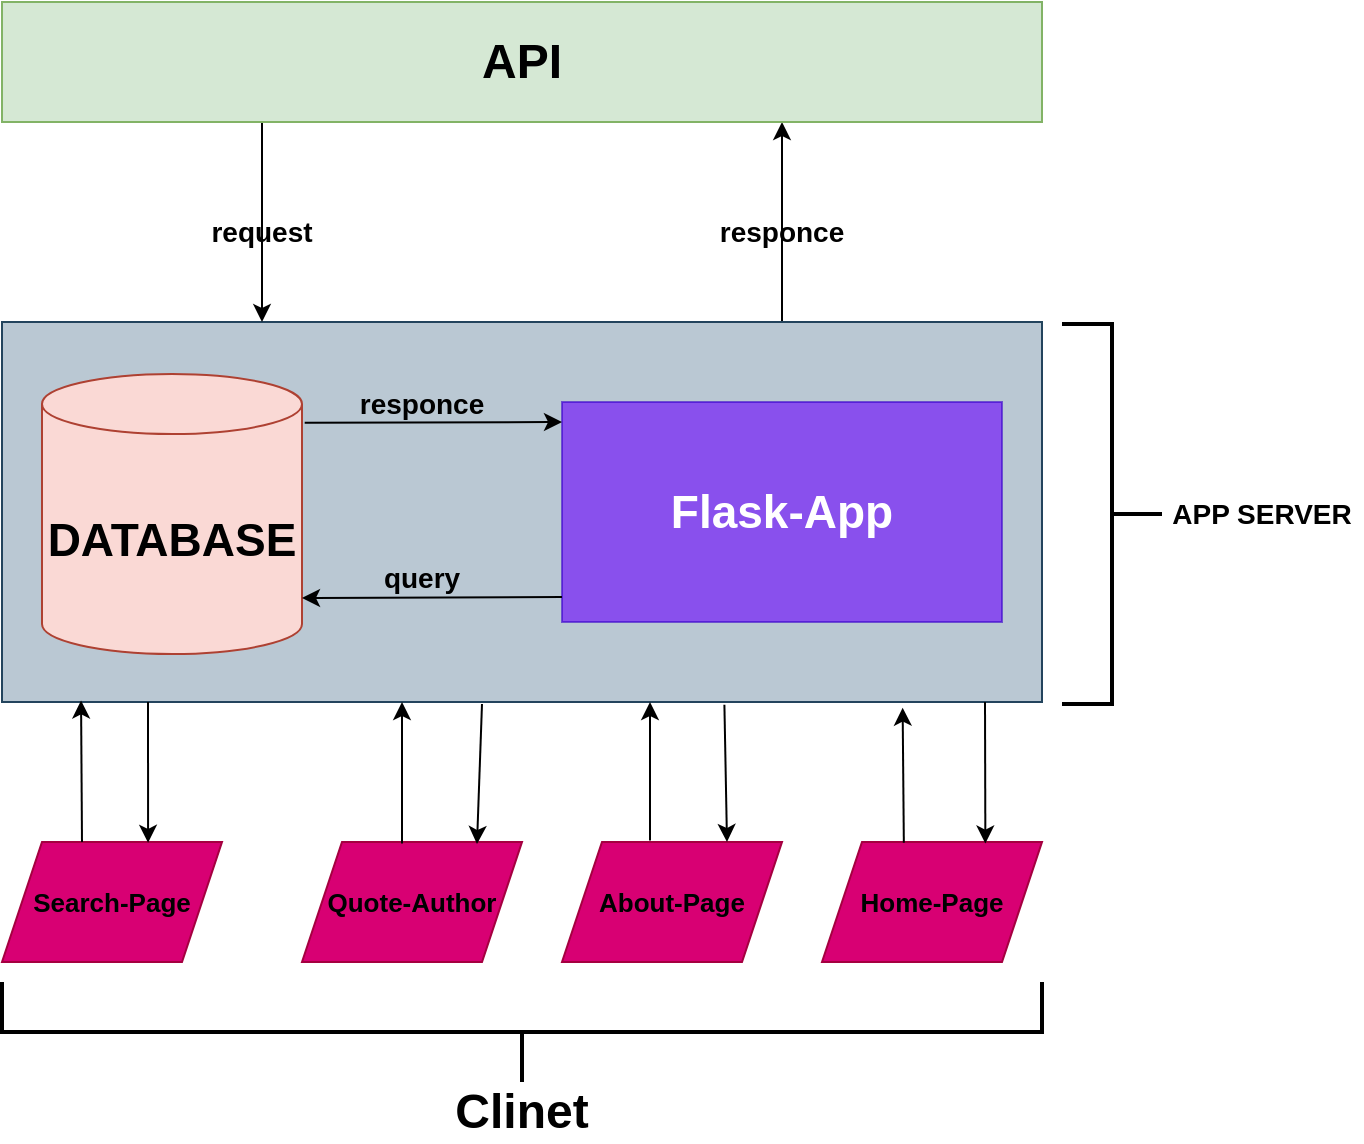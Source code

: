 <mxfile version="24.2.0" type="github">
  <diagram name="Page-1" id="29X9yQcGgdXP1ez2ROOn">
    <mxGraphModel dx="1257" dy="641" grid="1" gridSize="10" guides="1" tooltips="1" connect="1" arrows="1" fold="1" page="1" pageScale="1" pageWidth="850" pageHeight="1100" math="0" shadow="0">
      <root>
        <mxCell id="0" />
        <mxCell id="1" parent="0" />
        <mxCell id="X0sqdMQ3XIA2bhM3Ga_q-32" style="edgeStyle=orthogonalEdgeStyle;rounded=0;orthogonalLoop=1;jettySize=auto;html=1;exitX=0.75;exitY=0;exitDx=0;exitDy=0;entryX=0.75;entryY=1;entryDx=0;entryDy=0;" edge="1" parent="1" source="X0sqdMQ3XIA2bhM3Ga_q-17" target="X0sqdMQ3XIA2bhM3Ga_q-1">
          <mxGeometry relative="1" as="geometry" />
        </mxCell>
        <mxCell id="X0sqdMQ3XIA2bhM3Ga_q-17" value="" style="rounded=0;whiteSpace=wrap;html=1;fillColor=#bac8d3;strokeColor=#23445d;" vertex="1" parent="1">
          <mxGeometry x="80" y="200" width="520" height="190" as="geometry" />
        </mxCell>
        <mxCell id="X0sqdMQ3XIA2bhM3Ga_q-30" style="edgeStyle=orthogonalEdgeStyle;rounded=0;orthogonalLoop=1;jettySize=auto;html=1;exitX=0.25;exitY=1;exitDx=0;exitDy=0;entryX=0.25;entryY=0;entryDx=0;entryDy=0;" edge="1" parent="1" source="X0sqdMQ3XIA2bhM3Ga_q-1" target="X0sqdMQ3XIA2bhM3Ga_q-17">
          <mxGeometry relative="1" as="geometry" />
        </mxCell>
        <mxCell id="X0sqdMQ3XIA2bhM3Ga_q-1" value="&lt;b&gt;&lt;font style=&quot;font-size: 24px;&quot;&gt;API&lt;/font&gt;&lt;/b&gt;" style="rounded=0;whiteSpace=wrap;html=1;fillColor=#d5e8d4;strokeColor=#82b366;" vertex="1" parent="1">
          <mxGeometry x="80" y="40" width="520" height="60" as="geometry" />
        </mxCell>
        <mxCell id="X0sqdMQ3XIA2bhM3Ga_q-2" value="&lt;b&gt;&lt;font style=&quot;font-size: 23px;&quot;&gt;Flask-App&lt;/font&gt;&lt;/b&gt;" style="rounded=0;whiteSpace=wrap;html=1;fillColor=#6a00ff;fontColor=#ffffff;strokeColor=#3700CC;glass=0;shadow=0;opacity=60;" vertex="1" parent="1">
          <mxGeometry x="360" y="240" width="220" height="110" as="geometry" />
        </mxCell>
        <mxCell id="X0sqdMQ3XIA2bhM3Ga_q-5" value="request" style="text;html=1;align=center;verticalAlign=middle;whiteSpace=wrap;rounded=0;fontStyle=1;fontSize=14;textShadow=0;" vertex="1" parent="1">
          <mxGeometry x="180" y="140" width="60" height="30" as="geometry" />
        </mxCell>
        <mxCell id="X0sqdMQ3XIA2bhM3Ga_q-6" value="responce" style="text;html=1;align=center;verticalAlign=middle;whiteSpace=wrap;rounded=0;fontStyle=1;fontSize=14;textShadow=0;" vertex="1" parent="1">
          <mxGeometry x="440" y="140" width="60" height="30" as="geometry" />
        </mxCell>
        <mxCell id="X0sqdMQ3XIA2bhM3Ga_q-11" value="Home-Page" style="shape=parallelogram;perimeter=parallelogramPerimeter;whiteSpace=wrap;html=1;fixedSize=1;fillColor=#d80073;strokeColor=#A50040;fontColor=#000000;fillStyle=auto;fontStyle=1;fontSize=13;" vertex="1" parent="1">
          <mxGeometry x="490" y="460" width="110" height="60" as="geometry" />
        </mxCell>
        <mxCell id="X0sqdMQ3XIA2bhM3Ga_q-12" value="&lt;b&gt;&lt;font style=&quot;font-size: 23px;&quot;&gt;DATABASE&lt;/font&gt;&lt;/b&gt;" style="shape=cylinder3;whiteSpace=wrap;html=1;boundedLbl=1;backgroundOutline=1;size=15;fillColor=#fad9d5;strokeColor=#ae4132;" vertex="1" parent="1">
          <mxGeometry x="100" y="226" width="130" height="140" as="geometry" />
        </mxCell>
        <mxCell id="X0sqdMQ3XIA2bhM3Ga_q-13" value="" style="endArrow=classic;html=1;rounded=0;entryX=-0.015;entryY=0.419;entryDx=0;entryDy=0;exitX=0.985;exitY=0.457;exitDx=0;exitDy=0;exitPerimeter=0;entryPerimeter=0;" edge="1" parent="1">
          <mxGeometry width="50" height="50" relative="1" as="geometry">
            <mxPoint x="231.35" y="250.39" as="sourcePoint" />
            <mxPoint x="360.0" y="250.0" as="targetPoint" />
          </mxGeometry>
        </mxCell>
        <mxCell id="X0sqdMQ3XIA2bhM3Ga_q-14" value="" style="endArrow=classic;html=1;rounded=0;exitX=0;exitY=0.75;exitDx=0;exitDy=0;" edge="1" parent="1">
          <mxGeometry width="50" height="50" relative="1" as="geometry">
            <mxPoint x="360" y="337.5" as="sourcePoint" />
            <mxPoint x="230" y="338" as="targetPoint" />
          </mxGeometry>
        </mxCell>
        <mxCell id="X0sqdMQ3XIA2bhM3Ga_q-15" value="APP SERVER" style="text;html=1;align=center;verticalAlign=middle;whiteSpace=wrap;rounded=0;fontStyle=1;fontSize=14;textShadow=0;" vertex="1" parent="1">
          <mxGeometry x="660" y="281" width="100" height="30" as="geometry" />
        </mxCell>
        <mxCell id="X0sqdMQ3XIA2bhM3Ga_q-16" value="query" style="text;html=1;align=center;verticalAlign=middle;whiteSpace=wrap;rounded=0;fontStyle=1;fontSize=14;textShadow=0;" vertex="1" parent="1">
          <mxGeometry x="260" y="313" width="60" height="30" as="geometry" />
        </mxCell>
        <mxCell id="X0sqdMQ3XIA2bhM3Ga_q-19" value="" style="strokeWidth=2;html=1;shape=mxgraph.flowchart.annotation_2;align=left;labelPosition=right;pointerEvents=1;direction=west;" vertex="1" parent="1">
          <mxGeometry x="610" y="201" width="50" height="190" as="geometry" />
        </mxCell>
        <mxCell id="X0sqdMQ3XIA2bhM3Ga_q-20" value="responce" style="text;html=1;align=center;verticalAlign=middle;whiteSpace=wrap;rounded=0;fontStyle=1;fontSize=14;textShadow=0;" vertex="1" parent="1">
          <mxGeometry x="260" y="226" width="60" height="30" as="geometry" />
        </mxCell>
        <mxCell id="X0sqdMQ3XIA2bhM3Ga_q-23" value="About-Page" style="shape=parallelogram;perimeter=parallelogramPerimeter;whiteSpace=wrap;html=1;fixedSize=1;fillColor=#d80073;strokeColor=#A50040;fontColor=#000000;fillStyle=auto;fontStyle=1;fontSize=13;" vertex="1" parent="1">
          <mxGeometry x="360" y="460" width="110" height="60" as="geometry" />
        </mxCell>
        <mxCell id="X0sqdMQ3XIA2bhM3Ga_q-24" value="Quote-Author" style="shape=parallelogram;perimeter=parallelogramPerimeter;whiteSpace=wrap;html=1;fixedSize=1;fillColor=#d80073;strokeColor=#A50040;fontColor=#000000;fillStyle=auto;fontStyle=1;fontSize=13;" vertex="1" parent="1">
          <mxGeometry x="230" y="460" width="110" height="60" as="geometry" />
        </mxCell>
        <mxCell id="X0sqdMQ3XIA2bhM3Ga_q-33" value="Search-Page" style="shape=parallelogram;perimeter=parallelogramPerimeter;whiteSpace=wrap;html=1;fixedSize=1;fillColor=#d80073;strokeColor=#A50040;fontColor=#000000;fillStyle=auto;fontStyle=1;fontSize=13;" vertex="1" parent="1">
          <mxGeometry x="80" y="460" width="110" height="60" as="geometry" />
        </mxCell>
        <mxCell id="X0sqdMQ3XIA2bhM3Ga_q-51" value="" style="endArrow=classic;html=1;rounded=0;entryX=0.888;entryY=0.013;entryDx=0;entryDy=0;entryPerimeter=0;" edge="1" parent="1">
          <mxGeometry width="50" height="50" relative="1" as="geometry">
            <mxPoint x="571.5" y="390" as="sourcePoint" />
            <mxPoint x="571.68" y="460.78" as="targetPoint" />
          </mxGeometry>
        </mxCell>
        <mxCell id="X0sqdMQ3XIA2bhM3Ga_q-53" value="" style="endArrow=classic;html=1;rounded=0;entryX=0.75;entryY=0;entryDx=0;entryDy=0;exitX=0.685;exitY=1.007;exitDx=0;exitDy=0;exitPerimeter=0;" edge="1" parent="1" target="X0sqdMQ3XIA2bhM3Ga_q-23">
          <mxGeometry width="50" height="50" relative="1" as="geometry">
            <mxPoint x="441.2" y="391.33" as="sourcePoint" />
            <mxPoint x="445" y="459.1" as="targetPoint" />
          </mxGeometry>
        </mxCell>
        <mxCell id="X0sqdMQ3XIA2bhM3Ga_q-54" value="" style="endArrow=classic;html=1;rounded=0;" edge="1" parent="1">
          <mxGeometry width="50" height="50" relative="1" as="geometry">
            <mxPoint x="280" y="460.81" as="sourcePoint" />
            <mxPoint x="280" y="390" as="targetPoint" />
          </mxGeometry>
        </mxCell>
        <mxCell id="X0sqdMQ3XIA2bhM3Ga_q-55" value="" style="endArrow=classic;html=1;rounded=0;entryX=0.75;entryY=0;entryDx=0;entryDy=0;" edge="1" parent="1">
          <mxGeometry width="50" height="50" relative="1" as="geometry">
            <mxPoint x="320" y="391" as="sourcePoint" />
            <mxPoint x="317.5" y="461" as="targetPoint" />
          </mxGeometry>
        </mxCell>
        <mxCell id="X0sqdMQ3XIA2bhM3Ga_q-56" value="" style="endArrow=classic;html=1;rounded=0;entryX=0.076;entryY=0.996;entryDx=0;entryDy=0;entryPerimeter=0;" edge="1" parent="1" target="X0sqdMQ3XIA2bhM3Ga_q-17">
          <mxGeometry width="50" height="50" relative="1" as="geometry">
            <mxPoint x="120" y="460" as="sourcePoint" />
            <mxPoint x="170" y="410" as="targetPoint" />
          </mxGeometry>
        </mxCell>
        <mxCell id="X0sqdMQ3XIA2bhM3Ga_q-57" value="" style="endArrow=classic;html=1;rounded=0;entryX=0.664;entryY=0.007;entryDx=0;entryDy=0;entryPerimeter=0;" edge="1" parent="1" target="X0sqdMQ3XIA2bhM3Ga_q-33">
          <mxGeometry width="50" height="50" relative="1" as="geometry">
            <mxPoint x="153" y="390" as="sourcePoint" />
            <mxPoint x="150" y="460" as="targetPoint" />
          </mxGeometry>
        </mxCell>
        <mxCell id="X0sqdMQ3XIA2bhM3Ga_q-58" value="" style="endArrow=classic;html=1;rounded=0;exitX=0.36;exitY=0.006;exitDx=0;exitDy=0;exitPerimeter=0;" edge="1" parent="1">
          <mxGeometry width="50" height="50" relative="1" as="geometry">
            <mxPoint x="404" y="459.27" as="sourcePoint" />
            <mxPoint x="404" y="390" as="targetPoint" />
          </mxGeometry>
        </mxCell>
        <mxCell id="X0sqdMQ3XIA2bhM3Ga_q-61" value="" style="endArrow=classic;html=1;rounded=0;exitX=0.372;exitY=0.006;exitDx=0;exitDy=0;exitPerimeter=0;entryX=0.866;entryY=1.015;entryDx=0;entryDy=0;entryPerimeter=0;" edge="1" parent="1" source="X0sqdMQ3XIA2bhM3Ga_q-11" target="X0sqdMQ3XIA2bhM3Ga_q-17">
          <mxGeometry width="50" height="50" relative="1" as="geometry">
            <mxPoint x="414" y="469.27" as="sourcePoint" />
            <mxPoint x="414" y="400" as="targetPoint" />
          </mxGeometry>
        </mxCell>
        <mxCell id="X0sqdMQ3XIA2bhM3Ga_q-63" value="" style="strokeWidth=2;html=1;shape=mxgraph.flowchart.annotation_2;align=left;labelPosition=right;pointerEvents=1;direction=north;" vertex="1" parent="1">
          <mxGeometry x="80" y="530" width="520" height="50" as="geometry" />
        </mxCell>
        <mxCell id="X0sqdMQ3XIA2bhM3Ga_q-66" value="&lt;b&gt;&lt;font style=&quot;font-size: 24px;&quot;&gt;Clinet&lt;/font&gt;&lt;/b&gt;" style="text;html=1;align=center;verticalAlign=middle;whiteSpace=wrap;rounded=0;" vertex="1" parent="1">
          <mxGeometry x="300" y="580" width="80" height="30" as="geometry" />
        </mxCell>
      </root>
    </mxGraphModel>
  </diagram>
</mxfile>
